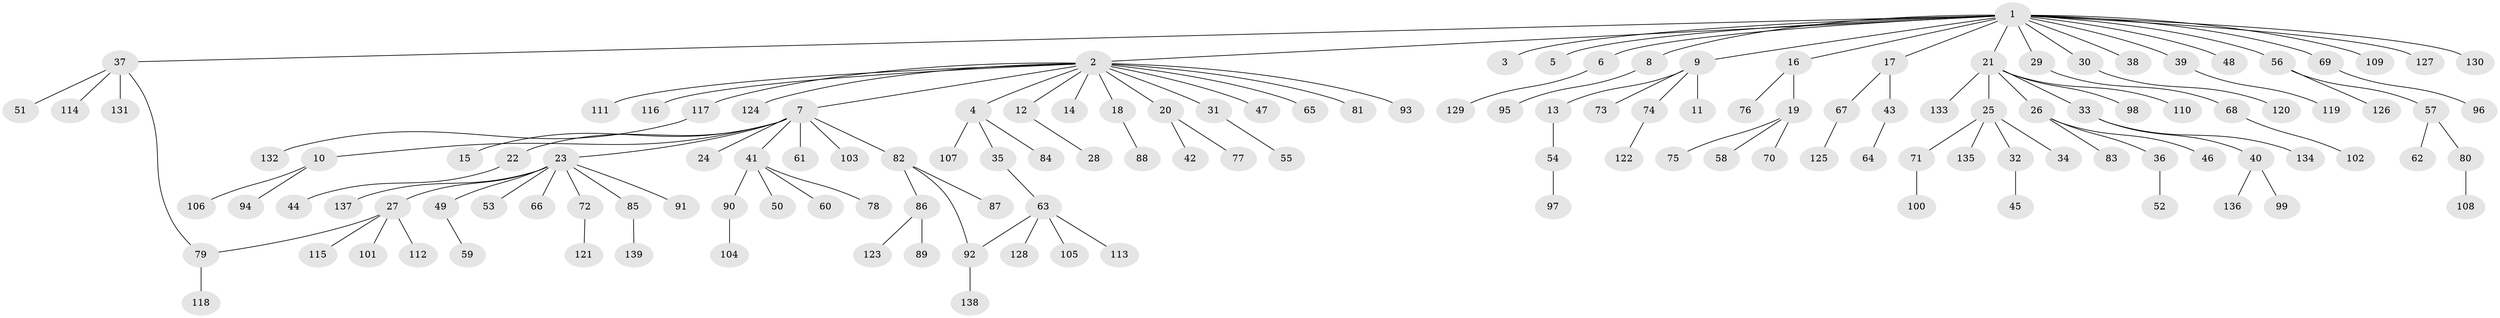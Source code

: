 // coarse degree distribution, {1: 0.6964285714285714, 2: 0.16071428571428573, 13: 0.017857142857142856, 3: 0.03571428571428571, 7: 0.017857142857142856, 17: 0.017857142857142856, 4: 0.03571428571428571, 6: 0.017857142857142856}
// Generated by graph-tools (version 1.1) at 2025/36/03/04/25 23:36:51]
// undirected, 139 vertices, 140 edges
graph export_dot {
  node [color=gray90,style=filled];
  1;
  2;
  3;
  4;
  5;
  6;
  7;
  8;
  9;
  10;
  11;
  12;
  13;
  14;
  15;
  16;
  17;
  18;
  19;
  20;
  21;
  22;
  23;
  24;
  25;
  26;
  27;
  28;
  29;
  30;
  31;
  32;
  33;
  34;
  35;
  36;
  37;
  38;
  39;
  40;
  41;
  42;
  43;
  44;
  45;
  46;
  47;
  48;
  49;
  50;
  51;
  52;
  53;
  54;
  55;
  56;
  57;
  58;
  59;
  60;
  61;
  62;
  63;
  64;
  65;
  66;
  67;
  68;
  69;
  70;
  71;
  72;
  73;
  74;
  75;
  76;
  77;
  78;
  79;
  80;
  81;
  82;
  83;
  84;
  85;
  86;
  87;
  88;
  89;
  90;
  91;
  92;
  93;
  94;
  95;
  96;
  97;
  98;
  99;
  100;
  101;
  102;
  103;
  104;
  105;
  106;
  107;
  108;
  109;
  110;
  111;
  112;
  113;
  114;
  115;
  116;
  117;
  118;
  119;
  120;
  121;
  122;
  123;
  124;
  125;
  126;
  127;
  128;
  129;
  130;
  131;
  132;
  133;
  134;
  135;
  136;
  137;
  138;
  139;
  1 -- 2;
  1 -- 3;
  1 -- 5;
  1 -- 6;
  1 -- 8;
  1 -- 9;
  1 -- 16;
  1 -- 17;
  1 -- 21;
  1 -- 29;
  1 -- 30;
  1 -- 37;
  1 -- 38;
  1 -- 39;
  1 -- 48;
  1 -- 56;
  1 -- 69;
  1 -- 109;
  1 -- 127;
  1 -- 130;
  2 -- 4;
  2 -- 7;
  2 -- 12;
  2 -- 14;
  2 -- 18;
  2 -- 20;
  2 -- 31;
  2 -- 47;
  2 -- 65;
  2 -- 81;
  2 -- 93;
  2 -- 111;
  2 -- 116;
  2 -- 117;
  2 -- 124;
  4 -- 35;
  4 -- 84;
  4 -- 107;
  6 -- 129;
  7 -- 10;
  7 -- 15;
  7 -- 22;
  7 -- 23;
  7 -- 24;
  7 -- 41;
  7 -- 61;
  7 -- 82;
  7 -- 103;
  8 -- 95;
  9 -- 11;
  9 -- 13;
  9 -- 73;
  9 -- 74;
  10 -- 94;
  10 -- 106;
  12 -- 28;
  13 -- 54;
  16 -- 19;
  16 -- 76;
  17 -- 43;
  17 -- 67;
  18 -- 88;
  19 -- 58;
  19 -- 70;
  19 -- 75;
  20 -- 42;
  20 -- 77;
  21 -- 25;
  21 -- 26;
  21 -- 33;
  21 -- 98;
  21 -- 110;
  21 -- 133;
  22 -- 44;
  23 -- 27;
  23 -- 49;
  23 -- 53;
  23 -- 66;
  23 -- 72;
  23 -- 85;
  23 -- 91;
  23 -- 137;
  25 -- 32;
  25 -- 34;
  25 -- 71;
  25 -- 135;
  26 -- 36;
  26 -- 46;
  26 -- 83;
  27 -- 79;
  27 -- 101;
  27 -- 112;
  27 -- 115;
  29 -- 68;
  30 -- 120;
  31 -- 55;
  32 -- 45;
  33 -- 40;
  33 -- 134;
  35 -- 63;
  36 -- 52;
  37 -- 51;
  37 -- 79;
  37 -- 114;
  37 -- 131;
  39 -- 119;
  40 -- 99;
  40 -- 136;
  41 -- 50;
  41 -- 60;
  41 -- 78;
  41 -- 90;
  43 -- 64;
  49 -- 59;
  54 -- 97;
  56 -- 57;
  56 -- 126;
  57 -- 62;
  57 -- 80;
  63 -- 92;
  63 -- 105;
  63 -- 113;
  63 -- 128;
  67 -- 125;
  68 -- 102;
  69 -- 96;
  71 -- 100;
  72 -- 121;
  74 -- 122;
  79 -- 118;
  80 -- 108;
  82 -- 86;
  82 -- 87;
  82 -- 92;
  85 -- 139;
  86 -- 89;
  86 -- 123;
  90 -- 104;
  92 -- 138;
  117 -- 132;
}
